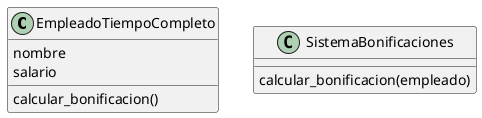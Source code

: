@startuml classes_OCP__P
set namespaceSeparator none
class "EmpleadoTiempoCompleto" as OCP_P.EmpleadoTiempoCompleto {
  nombre
  salario
  calcular_bonificacion()
}
class "SistemaBonificaciones" as OCP_P.SistemaBonificaciones {
  calcular_bonificacion(empleado)
}
@enduml
